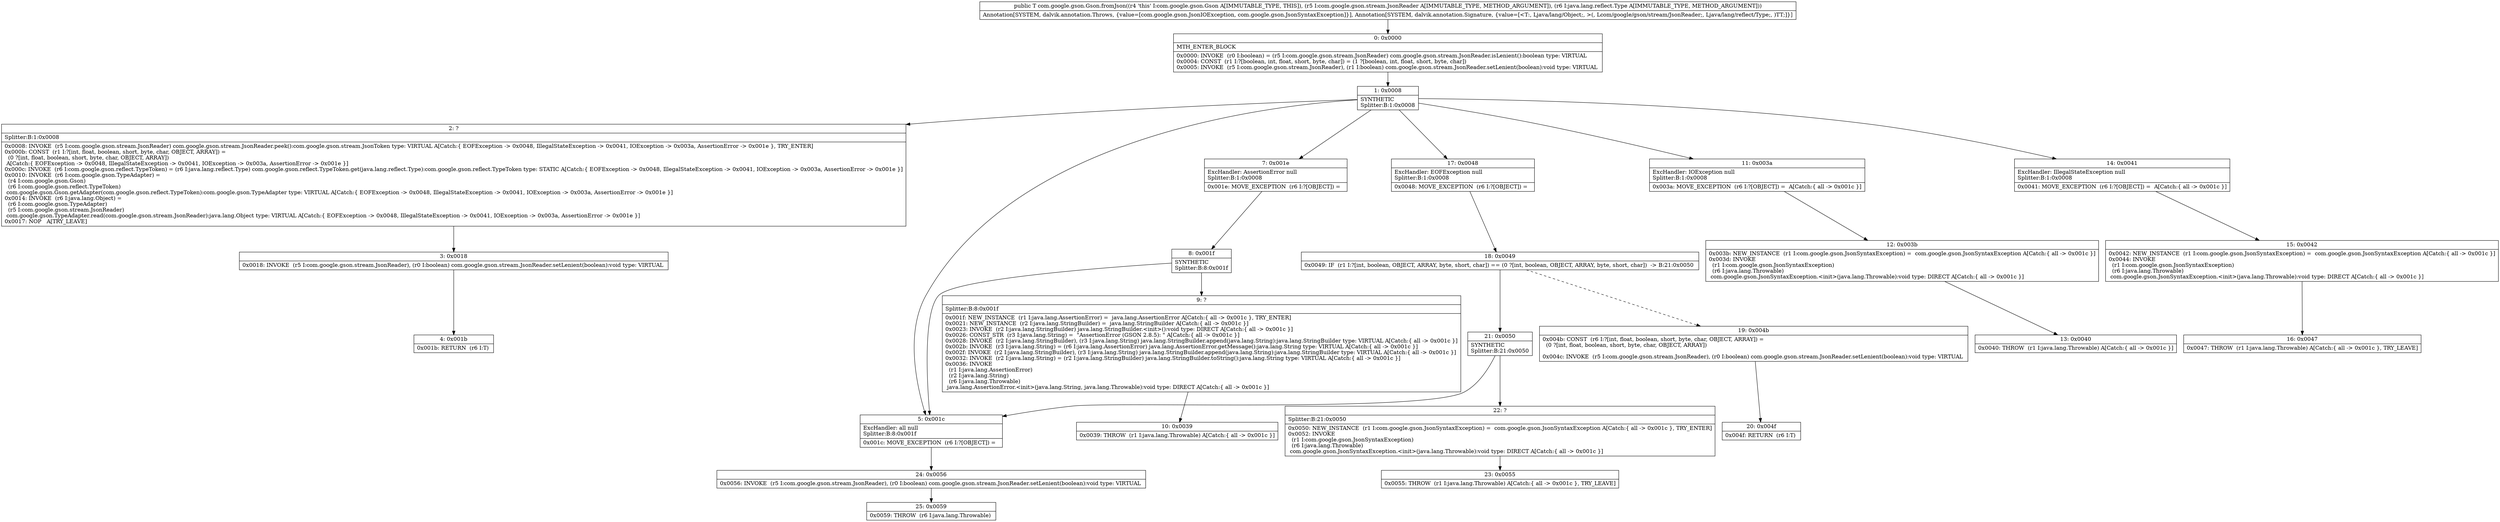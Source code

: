 digraph "CFG forcom.google.gson.Gson.fromJson(Lcom\/google\/gson\/stream\/JsonReader;Ljava\/lang\/reflect\/Type;)Ljava\/lang\/Object;" {
Node_0 [shape=record,label="{0\:\ 0x0000|MTH_ENTER_BLOCK\l|0x0000: INVOKE  (r0 I:boolean) = (r5 I:com.google.gson.stream.JsonReader) com.google.gson.stream.JsonReader.isLenient():boolean type: VIRTUAL \l0x0004: CONST  (r1 I:?[boolean, int, float, short, byte, char]) = (1 ?[boolean, int, float, short, byte, char]) \l0x0005: INVOKE  (r5 I:com.google.gson.stream.JsonReader), (r1 I:boolean) com.google.gson.stream.JsonReader.setLenient(boolean):void type: VIRTUAL \l}"];
Node_1 [shape=record,label="{1\:\ 0x0008|SYNTHETIC\lSplitter:B:1:0x0008\l}"];
Node_2 [shape=record,label="{2\:\ ?|Splitter:B:1:0x0008\l|0x0008: INVOKE  (r5 I:com.google.gson.stream.JsonReader) com.google.gson.stream.JsonReader.peek():com.google.gson.stream.JsonToken type: VIRTUAL A[Catch:\{ EOFException \-\> 0x0048, IllegalStateException \-\> 0x0041, IOException \-\> 0x003a, AssertionError \-\> 0x001e \}, TRY_ENTER]\l0x000b: CONST  (r1 I:?[int, float, boolean, short, byte, char, OBJECT, ARRAY]) = \l  (0 ?[int, float, boolean, short, byte, char, OBJECT, ARRAY])\l A[Catch:\{ EOFException \-\> 0x0048, IllegalStateException \-\> 0x0041, IOException \-\> 0x003a, AssertionError \-\> 0x001e \}]\l0x000c: INVOKE  (r6 I:com.google.gson.reflect.TypeToken) = (r6 I:java.lang.reflect.Type) com.google.gson.reflect.TypeToken.get(java.lang.reflect.Type):com.google.gson.reflect.TypeToken type: STATIC A[Catch:\{ EOFException \-\> 0x0048, IllegalStateException \-\> 0x0041, IOException \-\> 0x003a, AssertionError \-\> 0x001e \}]\l0x0010: INVOKE  (r6 I:com.google.gson.TypeAdapter) = \l  (r4 I:com.google.gson.Gson)\l  (r6 I:com.google.gson.reflect.TypeToken)\l com.google.gson.Gson.getAdapter(com.google.gson.reflect.TypeToken):com.google.gson.TypeAdapter type: VIRTUAL A[Catch:\{ EOFException \-\> 0x0048, IllegalStateException \-\> 0x0041, IOException \-\> 0x003a, AssertionError \-\> 0x001e \}]\l0x0014: INVOKE  (r6 I:java.lang.Object) = \l  (r6 I:com.google.gson.TypeAdapter)\l  (r5 I:com.google.gson.stream.JsonReader)\l com.google.gson.TypeAdapter.read(com.google.gson.stream.JsonReader):java.lang.Object type: VIRTUAL A[Catch:\{ EOFException \-\> 0x0048, IllegalStateException \-\> 0x0041, IOException \-\> 0x003a, AssertionError \-\> 0x001e \}]\l0x0017: NOP   A[TRY_LEAVE]\l}"];
Node_3 [shape=record,label="{3\:\ 0x0018|0x0018: INVOKE  (r5 I:com.google.gson.stream.JsonReader), (r0 I:boolean) com.google.gson.stream.JsonReader.setLenient(boolean):void type: VIRTUAL \l}"];
Node_4 [shape=record,label="{4\:\ 0x001b|0x001b: RETURN  (r6 I:T) \l}"];
Node_5 [shape=record,label="{5\:\ 0x001c|ExcHandler: all null\lSplitter:B:8:0x001f\l|0x001c: MOVE_EXCEPTION  (r6 I:?[OBJECT]) =  \l}"];
Node_7 [shape=record,label="{7\:\ 0x001e|ExcHandler: AssertionError null\lSplitter:B:1:0x0008\l|0x001e: MOVE_EXCEPTION  (r6 I:?[OBJECT]) =  \l}"];
Node_8 [shape=record,label="{8\:\ 0x001f|SYNTHETIC\lSplitter:B:8:0x001f\l}"];
Node_9 [shape=record,label="{9\:\ ?|Splitter:B:8:0x001f\l|0x001f: NEW_INSTANCE  (r1 I:java.lang.AssertionError) =  java.lang.AssertionError A[Catch:\{ all \-\> 0x001c \}, TRY_ENTER]\l0x0021: NEW_INSTANCE  (r2 I:java.lang.StringBuilder) =  java.lang.StringBuilder A[Catch:\{ all \-\> 0x001c \}]\l0x0023: INVOKE  (r2 I:java.lang.StringBuilder) java.lang.StringBuilder.\<init\>():void type: DIRECT A[Catch:\{ all \-\> 0x001c \}]\l0x0026: CONST_STR  (r3 I:java.lang.String) =  \"AssertionError (GSON 2.8.5): \" A[Catch:\{ all \-\> 0x001c \}]\l0x0028: INVOKE  (r2 I:java.lang.StringBuilder), (r3 I:java.lang.String) java.lang.StringBuilder.append(java.lang.String):java.lang.StringBuilder type: VIRTUAL A[Catch:\{ all \-\> 0x001c \}]\l0x002b: INVOKE  (r3 I:java.lang.String) = (r6 I:java.lang.AssertionError) java.lang.AssertionError.getMessage():java.lang.String type: VIRTUAL A[Catch:\{ all \-\> 0x001c \}]\l0x002f: INVOKE  (r2 I:java.lang.StringBuilder), (r3 I:java.lang.String) java.lang.StringBuilder.append(java.lang.String):java.lang.StringBuilder type: VIRTUAL A[Catch:\{ all \-\> 0x001c \}]\l0x0032: INVOKE  (r2 I:java.lang.String) = (r2 I:java.lang.StringBuilder) java.lang.StringBuilder.toString():java.lang.String type: VIRTUAL A[Catch:\{ all \-\> 0x001c \}]\l0x0036: INVOKE  \l  (r1 I:java.lang.AssertionError)\l  (r2 I:java.lang.String)\l  (r6 I:java.lang.Throwable)\l java.lang.AssertionError.\<init\>(java.lang.String, java.lang.Throwable):void type: DIRECT A[Catch:\{ all \-\> 0x001c \}]\l}"];
Node_10 [shape=record,label="{10\:\ 0x0039|0x0039: THROW  (r1 I:java.lang.Throwable) A[Catch:\{ all \-\> 0x001c \}]\l}"];
Node_11 [shape=record,label="{11\:\ 0x003a|ExcHandler: IOException null\lSplitter:B:1:0x0008\l|0x003a: MOVE_EXCEPTION  (r6 I:?[OBJECT]) =  A[Catch:\{ all \-\> 0x001c \}]\l}"];
Node_12 [shape=record,label="{12\:\ 0x003b|0x003b: NEW_INSTANCE  (r1 I:com.google.gson.JsonSyntaxException) =  com.google.gson.JsonSyntaxException A[Catch:\{ all \-\> 0x001c \}]\l0x003d: INVOKE  \l  (r1 I:com.google.gson.JsonSyntaxException)\l  (r6 I:java.lang.Throwable)\l com.google.gson.JsonSyntaxException.\<init\>(java.lang.Throwable):void type: DIRECT A[Catch:\{ all \-\> 0x001c \}]\l}"];
Node_13 [shape=record,label="{13\:\ 0x0040|0x0040: THROW  (r1 I:java.lang.Throwable) A[Catch:\{ all \-\> 0x001c \}]\l}"];
Node_14 [shape=record,label="{14\:\ 0x0041|ExcHandler: IllegalStateException null\lSplitter:B:1:0x0008\l|0x0041: MOVE_EXCEPTION  (r6 I:?[OBJECT]) =  A[Catch:\{ all \-\> 0x001c \}]\l}"];
Node_15 [shape=record,label="{15\:\ 0x0042|0x0042: NEW_INSTANCE  (r1 I:com.google.gson.JsonSyntaxException) =  com.google.gson.JsonSyntaxException A[Catch:\{ all \-\> 0x001c \}]\l0x0044: INVOKE  \l  (r1 I:com.google.gson.JsonSyntaxException)\l  (r6 I:java.lang.Throwable)\l com.google.gson.JsonSyntaxException.\<init\>(java.lang.Throwable):void type: DIRECT A[Catch:\{ all \-\> 0x001c \}]\l}"];
Node_16 [shape=record,label="{16\:\ 0x0047|0x0047: THROW  (r1 I:java.lang.Throwable) A[Catch:\{ all \-\> 0x001c \}, TRY_LEAVE]\l}"];
Node_17 [shape=record,label="{17\:\ 0x0048|ExcHandler: EOFException null\lSplitter:B:1:0x0008\l|0x0048: MOVE_EXCEPTION  (r6 I:?[OBJECT]) =  \l}"];
Node_18 [shape=record,label="{18\:\ 0x0049|0x0049: IF  (r1 I:?[int, boolean, OBJECT, ARRAY, byte, short, char]) == (0 ?[int, boolean, OBJECT, ARRAY, byte, short, char])  \-\> B:21:0x0050 \l}"];
Node_19 [shape=record,label="{19\:\ 0x004b|0x004b: CONST  (r6 I:?[int, float, boolean, short, byte, char, OBJECT, ARRAY]) = \l  (0 ?[int, float, boolean, short, byte, char, OBJECT, ARRAY])\l \l0x004c: INVOKE  (r5 I:com.google.gson.stream.JsonReader), (r0 I:boolean) com.google.gson.stream.JsonReader.setLenient(boolean):void type: VIRTUAL \l}"];
Node_20 [shape=record,label="{20\:\ 0x004f|0x004f: RETURN  (r6 I:T) \l}"];
Node_21 [shape=record,label="{21\:\ 0x0050|SYNTHETIC\lSplitter:B:21:0x0050\l}"];
Node_22 [shape=record,label="{22\:\ ?|Splitter:B:21:0x0050\l|0x0050: NEW_INSTANCE  (r1 I:com.google.gson.JsonSyntaxException) =  com.google.gson.JsonSyntaxException A[Catch:\{ all \-\> 0x001c \}, TRY_ENTER]\l0x0052: INVOKE  \l  (r1 I:com.google.gson.JsonSyntaxException)\l  (r6 I:java.lang.Throwable)\l com.google.gson.JsonSyntaxException.\<init\>(java.lang.Throwable):void type: DIRECT A[Catch:\{ all \-\> 0x001c \}]\l}"];
Node_23 [shape=record,label="{23\:\ 0x0055|0x0055: THROW  (r1 I:java.lang.Throwable) A[Catch:\{ all \-\> 0x001c \}, TRY_LEAVE]\l}"];
Node_24 [shape=record,label="{24\:\ 0x0056|0x0056: INVOKE  (r5 I:com.google.gson.stream.JsonReader), (r0 I:boolean) com.google.gson.stream.JsonReader.setLenient(boolean):void type: VIRTUAL \l}"];
Node_25 [shape=record,label="{25\:\ 0x0059|0x0059: THROW  (r6 I:java.lang.Throwable) \l}"];
MethodNode[shape=record,label="{public T com.google.gson.Gson.fromJson((r4 'this' I:com.google.gson.Gson A[IMMUTABLE_TYPE, THIS]), (r5 I:com.google.gson.stream.JsonReader A[IMMUTABLE_TYPE, METHOD_ARGUMENT]), (r6 I:java.lang.reflect.Type A[IMMUTABLE_TYPE, METHOD_ARGUMENT]))  | Annotation[SYSTEM, dalvik.annotation.Throws, \{value=[com.google.gson.JsonIOException, com.google.gson.JsonSyntaxException]\}], Annotation[SYSTEM, dalvik.annotation.Signature, \{value=[\<T:, Ljava\/lang\/Object;, \>(, Lcom\/google\/gson\/stream\/JsonReader;, Ljava\/lang\/reflect\/Type;, )TT;]\}]\l}"];
MethodNode -> Node_0;
Node_0 -> Node_1;
Node_1 -> Node_2;
Node_1 -> Node_17;
Node_1 -> Node_14;
Node_1 -> Node_11;
Node_1 -> Node_7;
Node_1 -> Node_5;
Node_2 -> Node_3;
Node_3 -> Node_4;
Node_5 -> Node_24;
Node_7 -> Node_8;
Node_8 -> Node_9;
Node_8 -> Node_5;
Node_9 -> Node_10;
Node_11 -> Node_12;
Node_12 -> Node_13;
Node_14 -> Node_15;
Node_15 -> Node_16;
Node_17 -> Node_18;
Node_18 -> Node_19[style=dashed];
Node_18 -> Node_21;
Node_19 -> Node_20;
Node_21 -> Node_22;
Node_21 -> Node_5;
Node_22 -> Node_23;
Node_24 -> Node_25;
}

